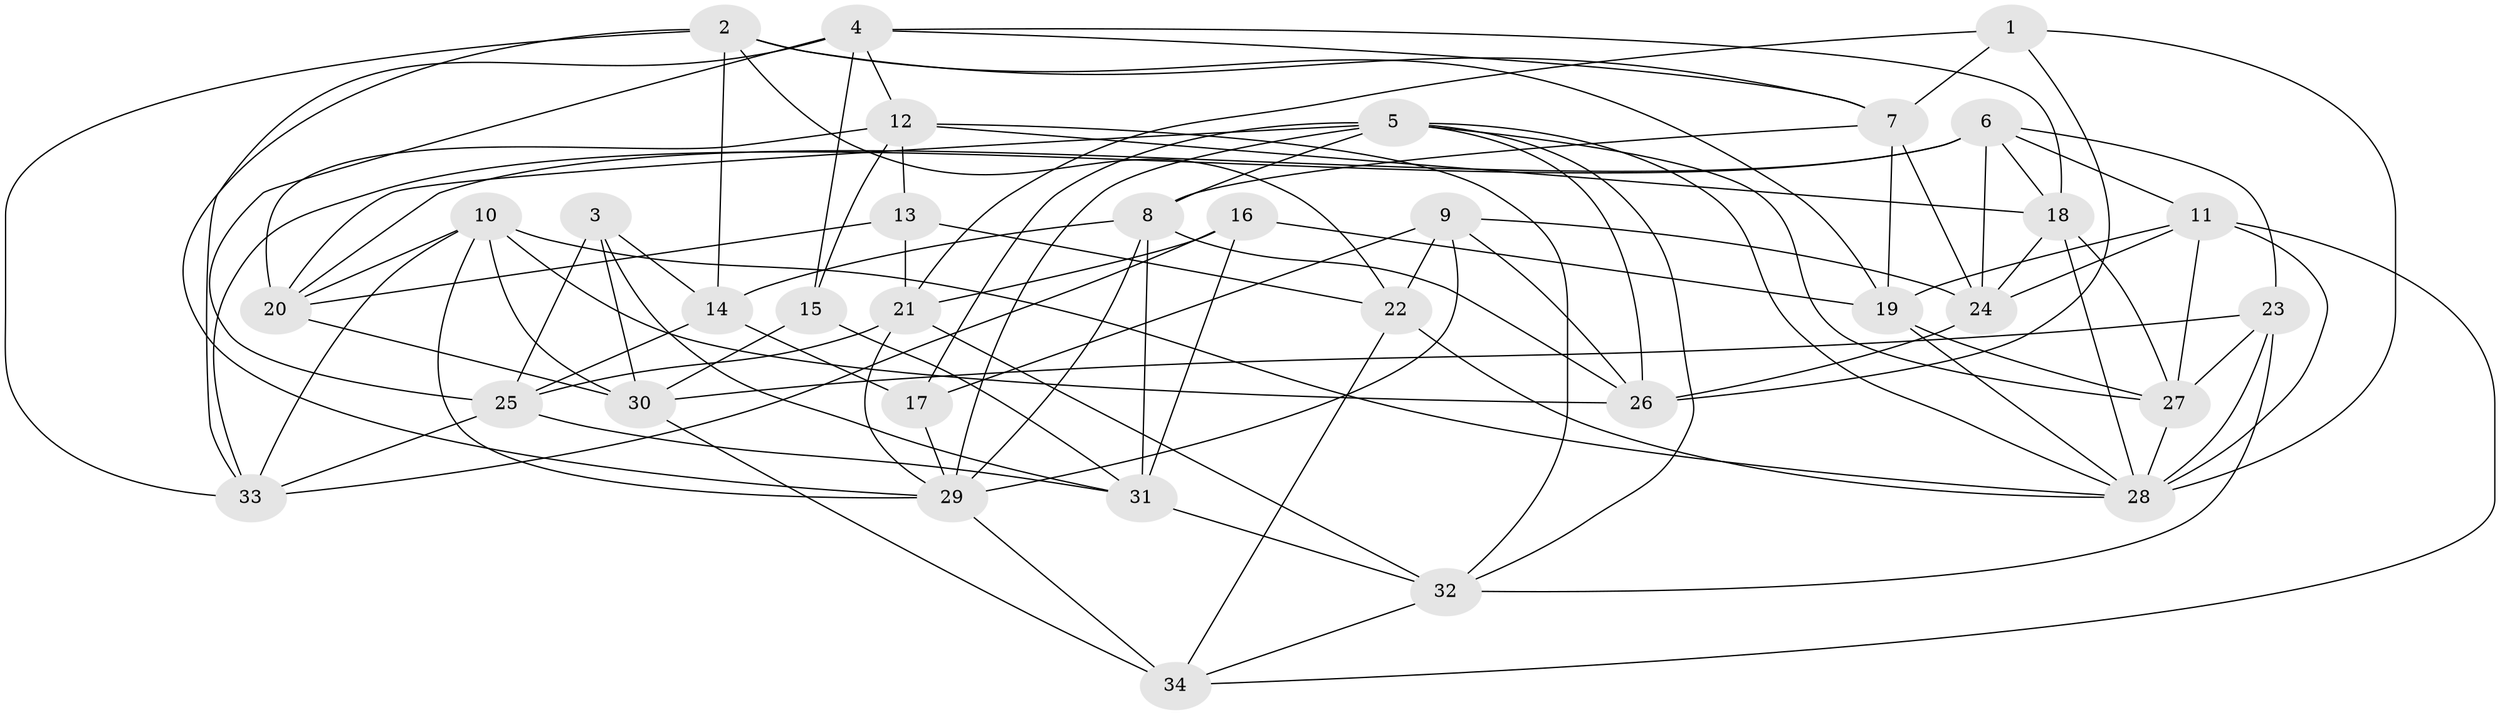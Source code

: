 // original degree distribution, {4: 1.0}
// Generated by graph-tools (version 1.1) at 2025/27/03/09/25 03:27:01]
// undirected, 34 vertices, 97 edges
graph export_dot {
graph [start="1"]
  node [color=gray90,style=filled];
  1;
  2;
  3;
  4;
  5;
  6;
  7;
  8;
  9;
  10;
  11;
  12;
  13;
  14;
  15;
  16;
  17;
  18;
  19;
  20;
  21;
  22;
  23;
  24;
  25;
  26;
  27;
  28;
  29;
  30;
  31;
  32;
  33;
  34;
  1 -- 7 [weight=1.0];
  1 -- 21 [weight=1.0];
  1 -- 26 [weight=1.0];
  1 -- 28 [weight=1.0];
  2 -- 7 [weight=1.0];
  2 -- 14 [weight=1.0];
  2 -- 19 [weight=1.0];
  2 -- 22 [weight=1.0];
  2 -- 29 [weight=1.0];
  2 -- 33 [weight=1.0];
  3 -- 14 [weight=1.0];
  3 -- 25 [weight=1.0];
  3 -- 30 [weight=1.0];
  3 -- 31 [weight=1.0];
  4 -- 7 [weight=1.0];
  4 -- 12 [weight=1.0];
  4 -- 15 [weight=1.0];
  4 -- 18 [weight=1.0];
  4 -- 25 [weight=1.0];
  4 -- 33 [weight=1.0];
  5 -- 8 [weight=1.0];
  5 -- 17 [weight=1.0];
  5 -- 20 [weight=1.0];
  5 -- 26 [weight=1.0];
  5 -- 27 [weight=1.0];
  5 -- 28 [weight=1.0];
  5 -- 29 [weight=1.0];
  5 -- 32 [weight=1.0];
  6 -- 11 [weight=1.0];
  6 -- 18 [weight=1.0];
  6 -- 20 [weight=1.0];
  6 -- 23 [weight=1.0];
  6 -- 24 [weight=1.0];
  6 -- 33 [weight=1.0];
  7 -- 8 [weight=1.0];
  7 -- 19 [weight=1.0];
  7 -- 24 [weight=1.0];
  8 -- 14 [weight=1.0];
  8 -- 26 [weight=1.0];
  8 -- 29 [weight=1.0];
  8 -- 31 [weight=1.0];
  9 -- 17 [weight=1.0];
  9 -- 22 [weight=2.0];
  9 -- 24 [weight=1.0];
  9 -- 26 [weight=1.0];
  9 -- 29 [weight=1.0];
  10 -- 20 [weight=1.0];
  10 -- 26 [weight=1.0];
  10 -- 28 [weight=1.0];
  10 -- 29 [weight=1.0];
  10 -- 30 [weight=1.0];
  10 -- 33 [weight=1.0];
  11 -- 19 [weight=1.0];
  11 -- 24 [weight=1.0];
  11 -- 27 [weight=1.0];
  11 -- 28 [weight=1.0];
  11 -- 34 [weight=1.0];
  12 -- 13 [weight=1.0];
  12 -- 15 [weight=1.0];
  12 -- 18 [weight=1.0];
  12 -- 20 [weight=1.0];
  12 -- 32 [weight=1.0];
  13 -- 20 [weight=1.0];
  13 -- 21 [weight=1.0];
  13 -- 22 [weight=1.0];
  14 -- 17 [weight=2.0];
  14 -- 25 [weight=1.0];
  15 -- 30 [weight=1.0];
  15 -- 31 [weight=1.0];
  16 -- 19 [weight=1.0];
  16 -- 21 [weight=1.0];
  16 -- 31 [weight=1.0];
  16 -- 33 [weight=1.0];
  17 -- 29 [weight=2.0];
  18 -- 24 [weight=1.0];
  18 -- 27 [weight=1.0];
  18 -- 28 [weight=1.0];
  19 -- 27 [weight=1.0];
  19 -- 28 [weight=1.0];
  20 -- 30 [weight=1.0];
  21 -- 25 [weight=1.0];
  21 -- 29 [weight=1.0];
  21 -- 32 [weight=1.0];
  22 -- 28 [weight=1.0];
  22 -- 34 [weight=1.0];
  23 -- 27 [weight=1.0];
  23 -- 28 [weight=2.0];
  23 -- 30 [weight=1.0];
  23 -- 32 [weight=1.0];
  24 -- 26 [weight=1.0];
  25 -- 31 [weight=1.0];
  25 -- 33 [weight=1.0];
  27 -- 28 [weight=1.0];
  29 -- 34 [weight=2.0];
  30 -- 34 [weight=1.0];
  31 -- 32 [weight=1.0];
  32 -- 34 [weight=1.0];
}
